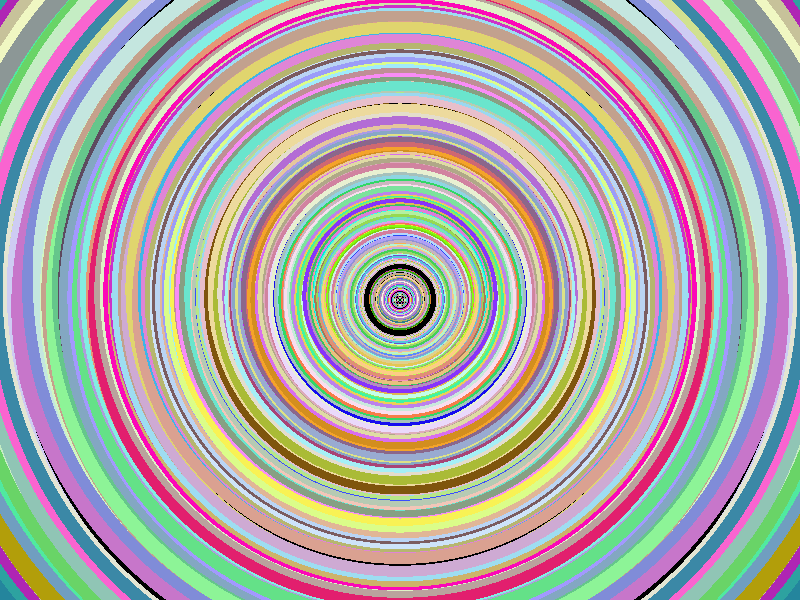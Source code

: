 #include "colors.inc"

#declare DEPTH = 200;

#declare MIN_LEVEL = 9;
#declare T_MAJ_INIT = 5;
#declare T_MAJ_INC = 0.1;
#declare T_MIN = 0.2;
#declare T_TRANS_INIT = <0,0,0>;
#declare T_TRANS_INC = <0,T_MIN,0>;
#declare Random_1 = seed(1153);
#declare CAMERA=T_TRANS_INC*DEPTH;
#declare LIGHT=<0,0,0>;

#macro Make_Torus(major, minor)
  torus {
    major,
    minor
    texture {
      pigment {
	color rgb<rand(Random_1),rand(Random_1),rand(Random_1)>
      }
      finish {
	      ambient 0.35
      }
    }
    
 }
#end

#macro Make_Tornado(
  in_level, //number of torus
  maj_init, //size of major radius of first (bottom) torus
  maj_inc_default, //default increase of major radius each subsequent torus
  trans_inc, //increase of translation (should be y*minor)
  minor, //minor radius
  maj_max //highest major radius this tornado can use (if highest is used, stop building more torus)
)
  #local maj = maj_init;
  #local trans = T_TRANS_INIT;
  #local level = in_level;
  #local maj_inc = maj_inc_default;
  #local maj_max_this = 0;
  #while(level>0)
    #if(maj < maj_max)
      object {
	Make_Torus(maj, minor)
	translate trans
	#local rand_rotation = rand(Random_1)*2;
	rotate x*rand_rotation
      }
      #local rand02 = rand(Random_1);
      #local maj_inc = maj_inc_default;

      #if(rand02 > 0.8)
	#local maj_inc = -maj_inc_default;
      #end
      #if(rand02 > 0.9)
	#local maj_inc = 0;
      #end
      #local maj_mod = (rand(Random_1)/5)-0.1; //creates random numbers 0.1 above or below zero
      #local maj = maj+maj_inc+maj_mod;
      
      #if(maj > maj_max_this)
	#local maj_max_this = maj;
      #end
      #local trans = trans+trans_inc;
      #local level = level-1;
    #else
      #local level = 0;
    #end
  #end
  #if(in_level>MIN_LEVEL)
    Make_Tornado(
      in_level/2,
      maj_init/2,
      maj_inc_default/2,
      trans_inc/2,
      minor/2,
      maj_max*0.8)
  #end
#end


/***************************** OBJECTS ******************************/

camera {
  location CAMERA
  look_at <0,0,0>
}

light_source {
  LIGHT
  White
}

background {
  color Black
}

Make_Tornado(DEPTH, T_MAJ_INIT, T_MAJ_INC, T_TRANS_INC, T_MIN, 8000)